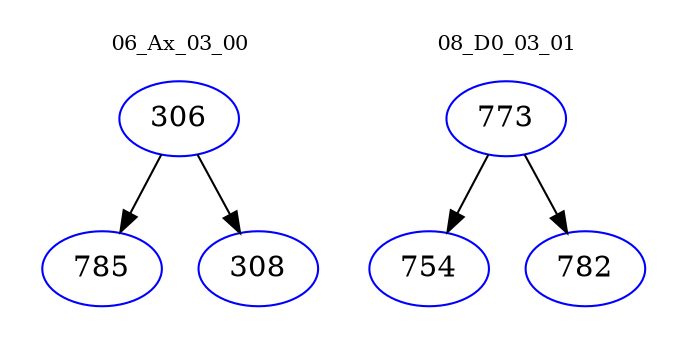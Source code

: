 digraph{
subgraph cluster_0 {
color = white
label = "06_Ax_03_00";
fontsize=10;
T0_306 [label="306", color="blue"]
T0_306 -> T0_785 [color="black"]
T0_785 [label="785", color="blue"]
T0_306 -> T0_308 [color="black"]
T0_308 [label="308", color="blue"]
}
subgraph cluster_1 {
color = white
label = "08_D0_03_01";
fontsize=10;
T1_773 [label="773", color="blue"]
T1_773 -> T1_754 [color="black"]
T1_754 [label="754", color="blue"]
T1_773 -> T1_782 [color="black"]
T1_782 [label="782", color="blue"]
}
}
